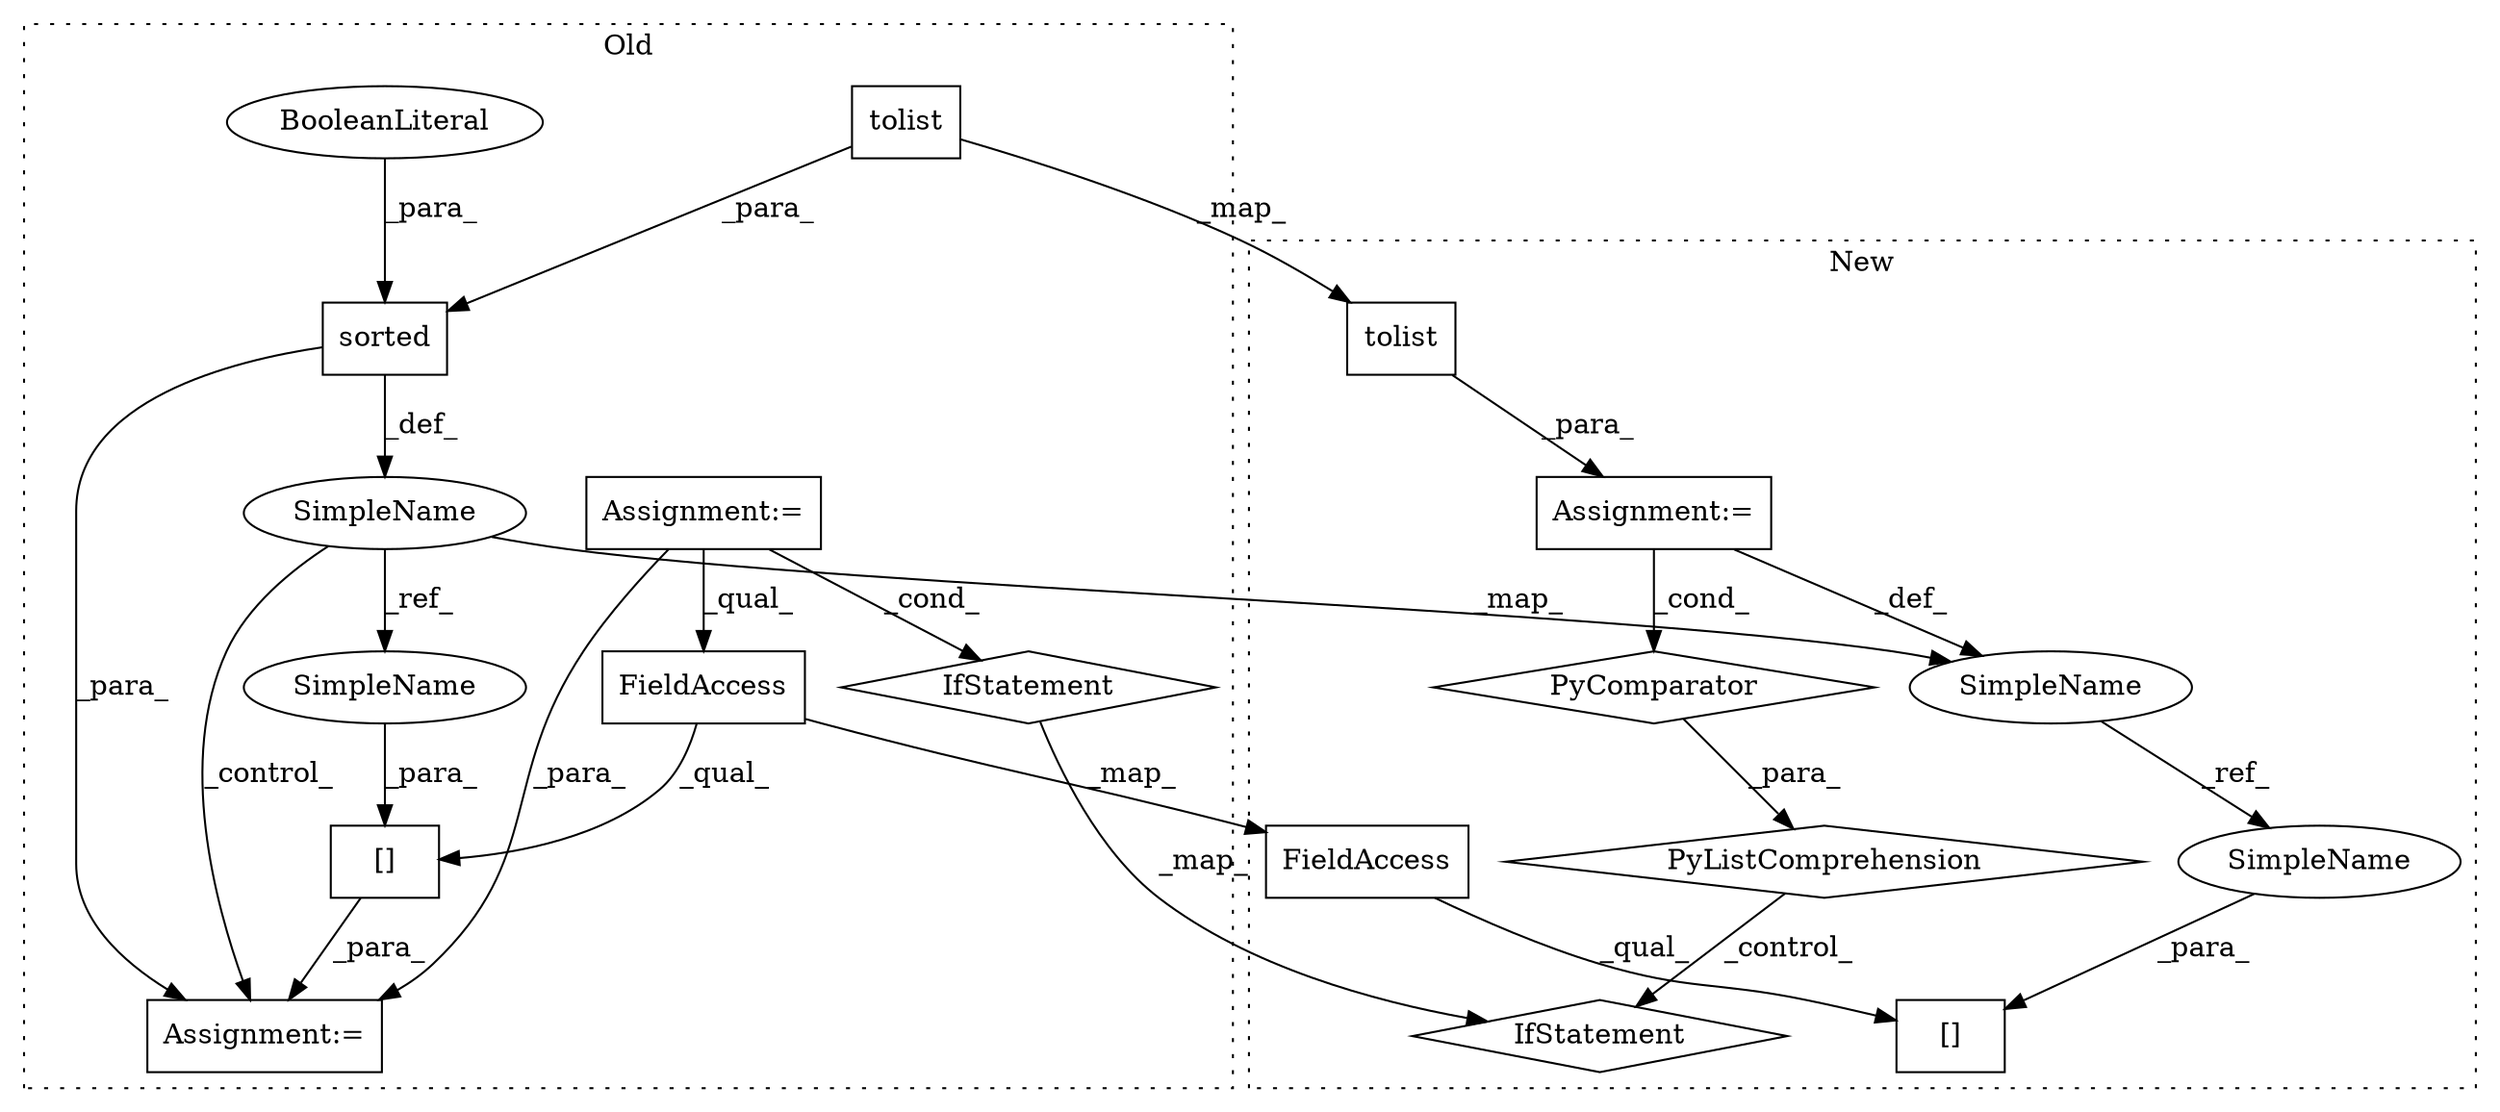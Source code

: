 digraph G {
subgraph cluster0 {
1 [label="tolist" a="32" s="14088" l="8" shape="box"];
7 [label="[]" a="2" s="14117,14136" l="13,1" shape="box"];
8 [label="sorted" a="32" s="14049,14101" l="7,1" shape="box"];
9 [label="SimpleName" a="42" s="14040" l="6" shape="ellipse"];
11 [label="Assignment:=" a="7" s="14116" l="1" shape="box"];
12 [label="BooleanLiteral" a="9" s="14097" l="4" shape="ellipse"];
13 [label="Assignment:=" a="7" s="13846" l="1" shape="box"];
14 [label="IfStatement" a="25" s="14197,14245" l="4,2" shape="diamond"];
17 [label="FieldAccess" a="22" s="14117" l="12" shape="box"];
19 [label="SimpleName" a="42" s="14130" l="6" shape="ellipse"];
label = "Old";
style="dotted";
}
subgraph cluster1 {
2 [label="tolist" a="32" s="14190" l="8" shape="box"];
3 [label="Assignment:=" a="7" s="14151" l="56" shape="box"];
4 [label="PyComparator" a="113" s="14151" l="56" shape="diamond"];
5 [label="PyListComprehension" a="109" s="14078" l="137" shape="diamond"];
6 [label="[]" a="2" s="14078,14092" l="13,1" shape="box"];
10 [label="SimpleName" a="42" s="14154" l="1" shape="ellipse"];
15 [label="IfStatement" a="25" s="14267,14315" l="4,2" shape="diamond"];
16 [label="FieldAccess" a="22" s="14078" l="12" shape="box"];
18 [label="SimpleName" a="42" s="14091" l="1" shape="ellipse"];
label = "New";
style="dotted";
}
1 -> 8 [label="_para_"];
1 -> 2 [label="_map_"];
2 -> 3 [label="_para_"];
3 -> 4 [label="_cond_"];
3 -> 10 [label="_def_"];
4 -> 5 [label="_para_"];
5 -> 15 [label="_control_"];
7 -> 11 [label="_para_"];
8 -> 11 [label="_para_"];
8 -> 9 [label="_def_"];
9 -> 11 [label="_control_"];
9 -> 10 [label="_map_"];
9 -> 19 [label="_ref_"];
10 -> 18 [label="_ref_"];
12 -> 8 [label="_para_"];
13 -> 11 [label="_para_"];
13 -> 17 [label="_qual_"];
13 -> 14 [label="_cond_"];
14 -> 15 [label="_map_"];
16 -> 6 [label="_qual_"];
17 -> 16 [label="_map_"];
17 -> 7 [label="_qual_"];
18 -> 6 [label="_para_"];
19 -> 7 [label="_para_"];
}